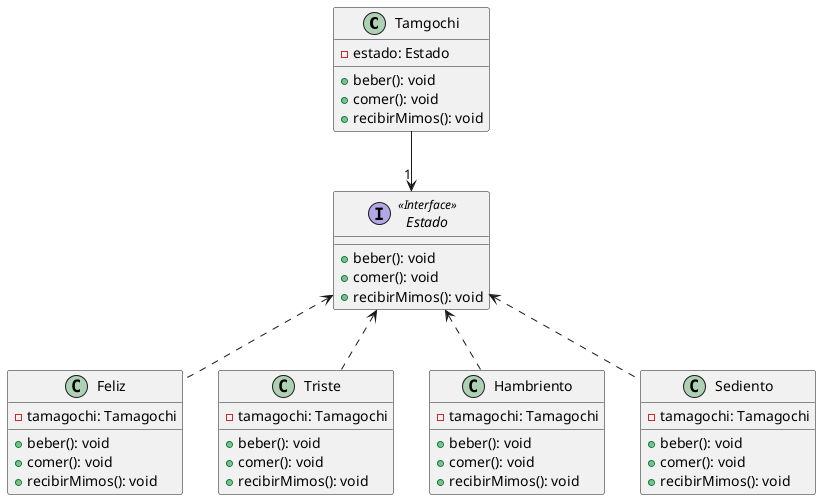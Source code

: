 @startuml
class Tamgochi {
    - estado: Estado
    + beber(): void
    + comer(): void
    + recibirMimos(): void

}

interface Estado <<Interface>> {
    + beber(): void
    + comer(): void
    + recibirMimos(): void
}

class Feliz {
    - tamagochi: Tamagochi
    + beber(): void
    + comer(): void
    + recibirMimos(): void
}

class Triste {
    - tamagochi: Tamagochi
    + beber(): void
    + comer(): void
    + recibirMimos(): void
}

class Hambriento {
    - tamagochi: Tamagochi
    + beber(): void
    + comer(): void
    + recibirMimos(): void
}

class Sediento {
    - tamagochi: Tamagochi
    + beber(): void
    + comer(): void
    + recibirMimos(): void
}

Tamgochi --> "1" Estado
Feliz .up.> Estado
Triste .up.> Estado
Hambriento .up.> Estado
Sediento .up.> Estado

@enduml